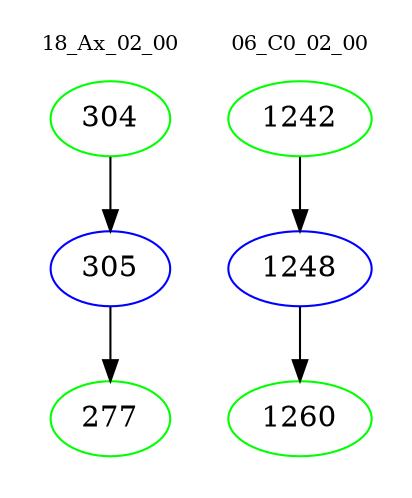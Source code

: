 digraph{
subgraph cluster_0 {
color = white
label = "18_Ax_02_00";
fontsize=10;
T0_304 [label="304", color="green"]
T0_304 -> T0_305 [color="black"]
T0_305 [label="305", color="blue"]
T0_305 -> T0_277 [color="black"]
T0_277 [label="277", color="green"]
}
subgraph cluster_1 {
color = white
label = "06_C0_02_00";
fontsize=10;
T1_1242 [label="1242", color="green"]
T1_1242 -> T1_1248 [color="black"]
T1_1248 [label="1248", color="blue"]
T1_1248 -> T1_1260 [color="black"]
T1_1260 [label="1260", color="green"]
}
}
